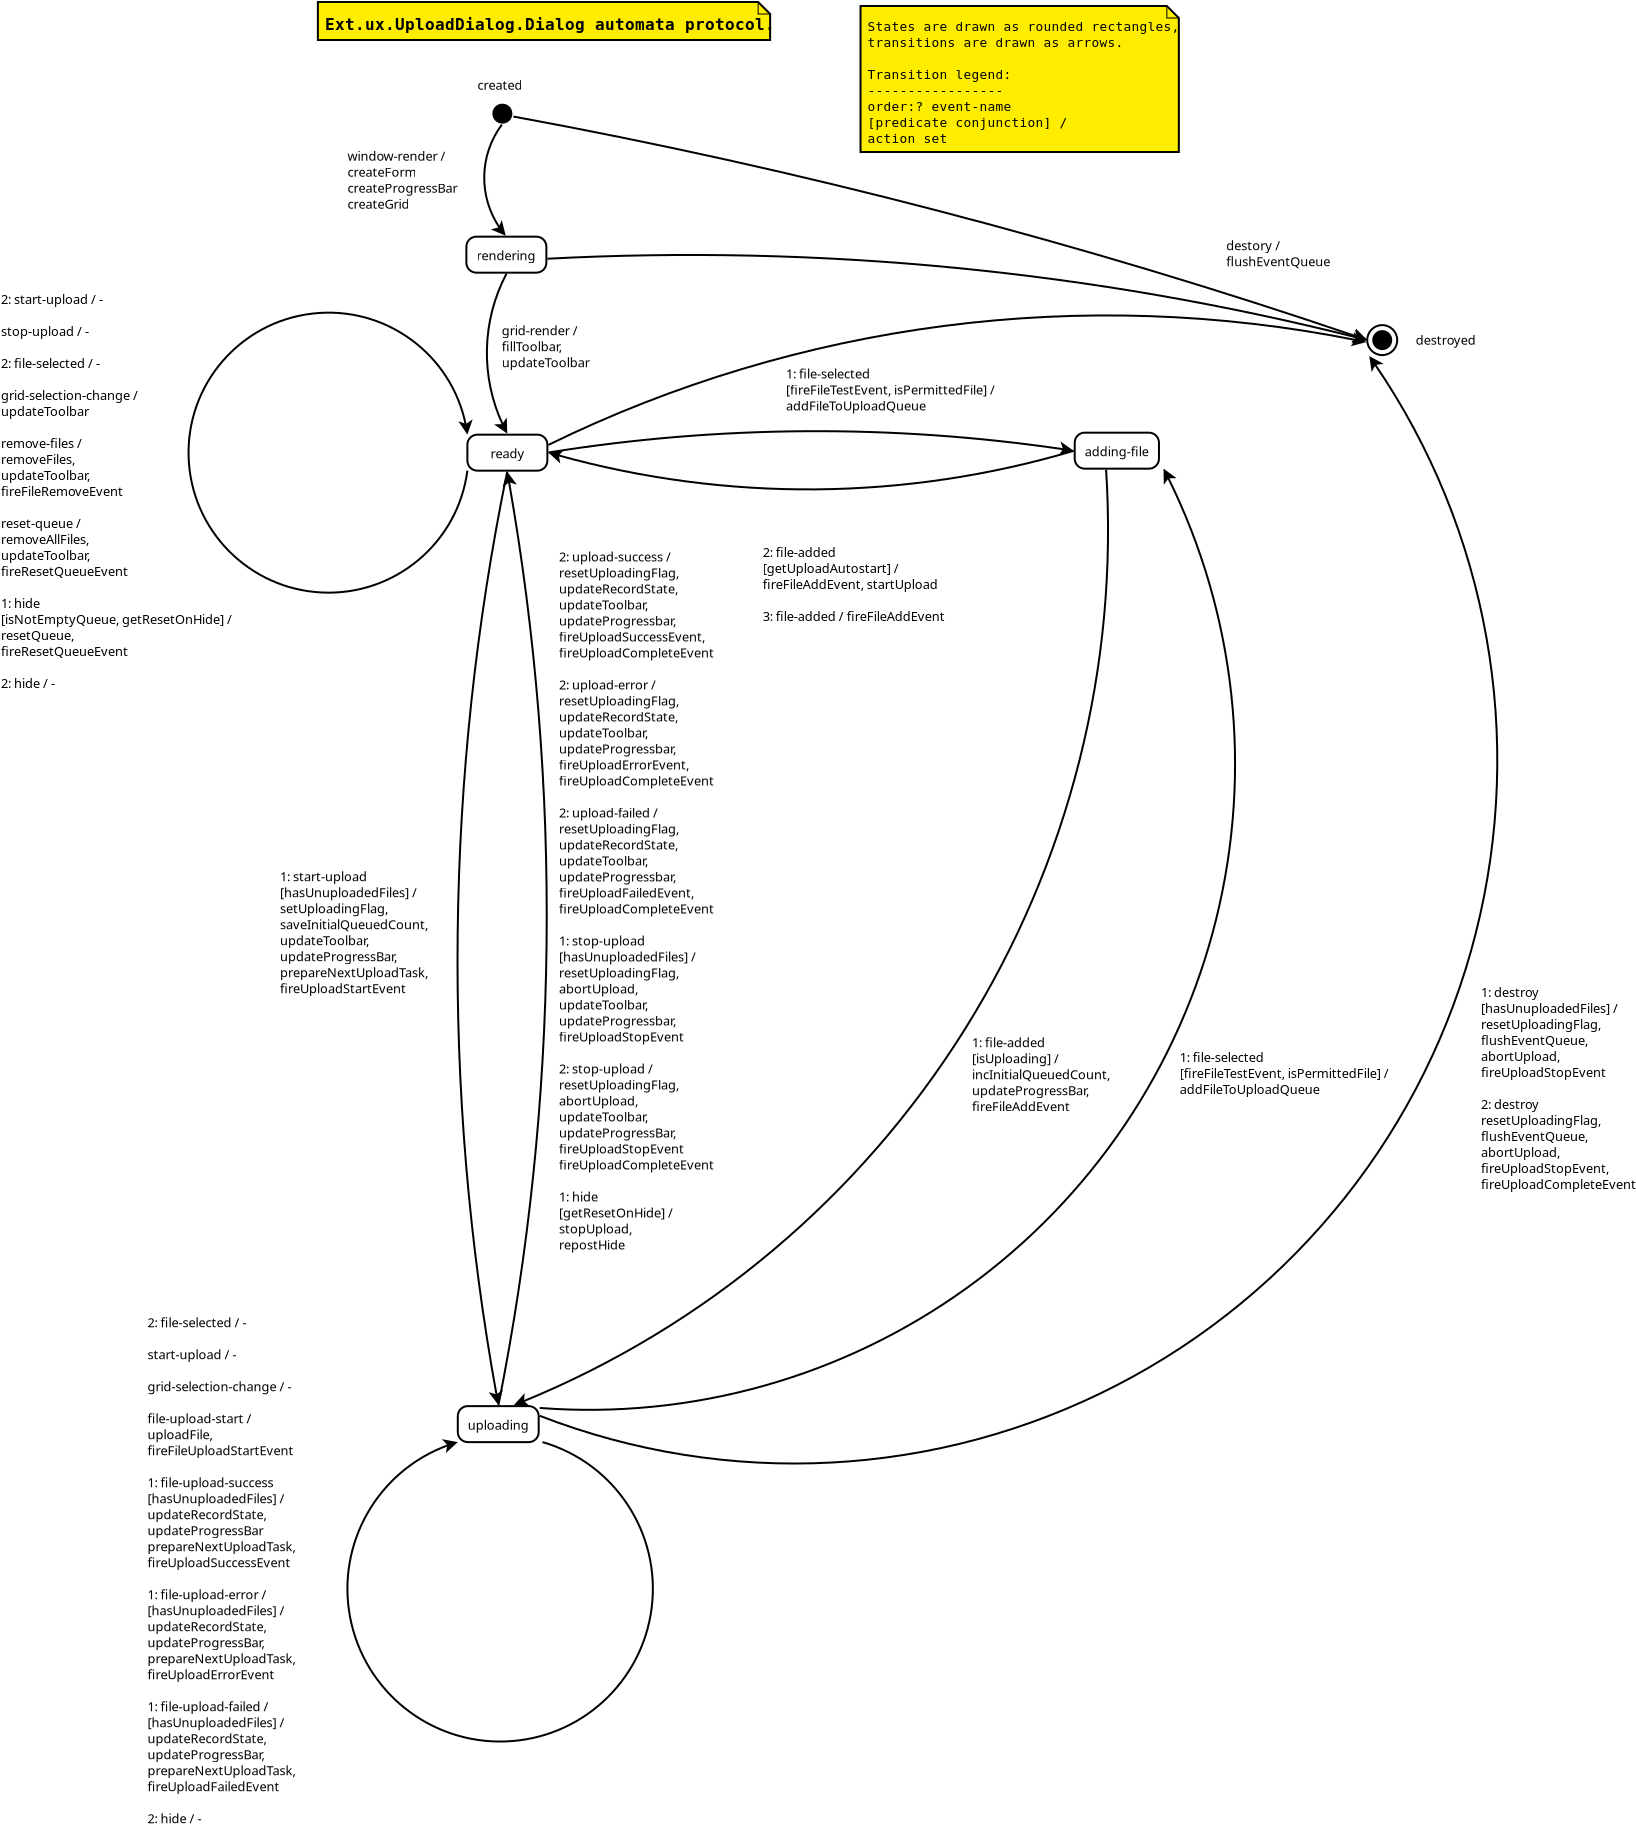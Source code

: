 <?xml version="1.0" encoding="UTF-8"?>
<dia:diagram xmlns:dia="http://www.lysator.liu.se/~alla/dia/">
  <dia:layer name="Фон" visible="true">
    <dia:object type="UML - State" version="0" id="O0">
      <dia:attribute name="obj_pos">
        <dia:point val="23.15,9.75"/>
      </dia:attribute>
      <dia:attribute name="obj_bb">
        <dia:rectangle val="23.15,9.75;27.305,11.55"/>
      </dia:attribute>
      <dia:attribute name="elem_corner">
        <dia:point val="23.15,9.75"/>
      </dia:attribute>
      <dia:attribute name="elem_width">
        <dia:real val="4.155"/>
      </dia:attribute>
      <dia:attribute name="elem_height">
        <dia:real val="1.8"/>
      </dia:attribute>
      <dia:attribute name="line_colour">
        <dia:color val="#000000"/>
      </dia:attribute>
      <dia:attribute name="fill_colour">
        <dia:color val="#ffffff"/>
      </dia:attribute>
      <dia:attribute name="text">
        <dia:composite type="text">
          <dia:attribute name="string">
            <dia:string>#rendering#</dia:string>
          </dia:attribute>
          <dia:attribute name="font">
            <dia:font family="sans" style="0" name="Helvetica"/>
          </dia:attribute>
          <dia:attribute name="height">
            <dia:real val="0.8"/>
          </dia:attribute>
          <dia:attribute name="pos">
            <dia:point val="25.227,10.928"/>
          </dia:attribute>
          <dia:attribute name="color">
            <dia:color val="#000000"/>
          </dia:attribute>
          <dia:attribute name="alignment">
            <dia:enum val="1"/>
          </dia:attribute>
        </dia:composite>
      </dia:attribute>
      <dia:attribute name="entry_action">
        <dia:string>##</dia:string>
      </dia:attribute>
      <dia:attribute name="do_action">
        <dia:string>##</dia:string>
      </dia:attribute>
      <dia:attribute name="exit_action">
        <dia:string>##</dia:string>
      </dia:attribute>
    </dia:object>
    <dia:object type="UML - State Term" version="0" id="O1">
      <dia:attribute name="obj_pos">
        <dia:point val="24.45,3.1"/>
      </dia:attribute>
      <dia:attribute name="obj_bb">
        <dia:rectangle val="24.45,3.1;25.45,4.1"/>
      </dia:attribute>
      <dia:attribute name="elem_corner">
        <dia:point val="24.45,3.1"/>
      </dia:attribute>
      <dia:attribute name="elem_width">
        <dia:real val="1"/>
      </dia:attribute>
      <dia:attribute name="elem_height">
        <dia:real val="1"/>
      </dia:attribute>
      <dia:attribute name="is_final">
        <dia:boolean val="false"/>
      </dia:attribute>
    </dia:object>
    <dia:object type="Standard - Text" version="1" id="O2">
      <dia:attribute name="obj_pos">
        <dia:point val="23.7,2.4"/>
      </dia:attribute>
      <dia:attribute name="obj_bb">
        <dia:rectangle val="23.7,1.722;26.192,2.68"/>
      </dia:attribute>
      <dia:attribute name="text">
        <dia:composite type="text">
          <dia:attribute name="string">
            <dia:string>#created#</dia:string>
          </dia:attribute>
          <dia:attribute name="font">
            <dia:font family="sans" style="0" name="Helvetica"/>
          </dia:attribute>
          <dia:attribute name="height">
            <dia:real val="0.8"/>
          </dia:attribute>
          <dia:attribute name="pos">
            <dia:point val="23.7,2.4"/>
          </dia:attribute>
          <dia:attribute name="color">
            <dia:color val="#000000"/>
          </dia:attribute>
          <dia:attribute name="alignment">
            <dia:enum val="0"/>
          </dia:attribute>
        </dia:composite>
      </dia:attribute>
      <dia:attribute name="valign">
        <dia:enum val="3"/>
      </dia:attribute>
    </dia:object>
    <dia:object type="Standard - Arc" version="0" id="O3">
      <dia:attribute name="obj_pos">
        <dia:point val="24.95,3.6"/>
      </dia:attribute>
      <dia:attribute name="obj_bb">
        <dia:rectangle val="24.034,3.548;25.729,10.72"/>
      </dia:attribute>
      <dia:attribute name="conn_endpoints">
        <dia:point val="24.95,3.6"/>
        <dia:point val="25.227,10.65"/>
      </dia:attribute>
      <dia:attribute name="curve_distance">
        <dia:real val="1"/>
      </dia:attribute>
      <dia:attribute name="end_arrow">
        <dia:enum val="22"/>
      </dia:attribute>
      <dia:attribute name="end_arrow_length">
        <dia:real val="0.5"/>
      </dia:attribute>
      <dia:attribute name="end_arrow_width">
        <dia:real val="0.5"/>
      </dia:attribute>
      <dia:connections>
        <dia:connection handle="0" to="O1" connection="8"/>
        <dia:connection handle="1" to="O0" connection="8"/>
      </dia:connections>
    </dia:object>
    <dia:object type="Standard - Text" version="1" id="O4">
      <dia:attribute name="obj_pos">
        <dia:point val="17.2,5.95"/>
      </dia:attribute>
      <dia:attribute name="obj_bb">
        <dia:rectangle val="17.2,5.252;23.453,8.672"/>
      </dia:attribute>
      <dia:attribute name="text">
        <dia:composite type="text">
          <dia:attribute name="string">
            <dia:string>#window-render /
createForm
createProgressBar
createGrid#</dia:string>
          </dia:attribute>
          <dia:attribute name="font">
            <dia:font family="sans" style="0" name="Helvetica"/>
          </dia:attribute>
          <dia:attribute name="height">
            <dia:real val="0.8"/>
          </dia:attribute>
          <dia:attribute name="pos">
            <dia:point val="17.2,5.95"/>
          </dia:attribute>
          <dia:attribute name="color">
            <dia:color val="#000000"/>
          </dia:attribute>
          <dia:attribute name="alignment">
            <dia:enum val="0"/>
          </dia:attribute>
        </dia:composite>
      </dia:attribute>
      <dia:attribute name="valign">
        <dia:enum val="3"/>
      </dia:attribute>
    </dia:object>
    <dia:object type="UML - State" version="0" id="O5">
      <dia:attribute name="obj_pos">
        <dia:point val="23.2,19.65"/>
      </dia:attribute>
      <dia:attribute name="obj_bb">
        <dia:rectangle val="23.2,19.65;27.2,21.45"/>
      </dia:attribute>
      <dia:attribute name="elem_corner">
        <dia:point val="23.2,19.65"/>
      </dia:attribute>
      <dia:attribute name="elem_width">
        <dia:real val="4"/>
      </dia:attribute>
      <dia:attribute name="elem_height">
        <dia:real val="1.8"/>
      </dia:attribute>
      <dia:attribute name="line_colour">
        <dia:color val="#000000"/>
      </dia:attribute>
      <dia:attribute name="fill_colour">
        <dia:color val="#ffffff"/>
      </dia:attribute>
      <dia:attribute name="text">
        <dia:composite type="text">
          <dia:attribute name="string">
            <dia:string>#ready#</dia:string>
          </dia:attribute>
          <dia:attribute name="font">
            <dia:font family="sans" style="0" name="Helvetica"/>
          </dia:attribute>
          <dia:attribute name="height">
            <dia:real val="0.8"/>
          </dia:attribute>
          <dia:attribute name="pos">
            <dia:point val="25.2,20.828"/>
          </dia:attribute>
          <dia:attribute name="color">
            <dia:color val="#000000"/>
          </dia:attribute>
          <dia:attribute name="alignment">
            <dia:enum val="1"/>
          </dia:attribute>
        </dia:composite>
      </dia:attribute>
      <dia:attribute name="entry_action">
        <dia:string>##</dia:string>
      </dia:attribute>
      <dia:attribute name="do_action">
        <dia:string>##</dia:string>
      </dia:attribute>
      <dia:attribute name="exit_action">
        <dia:string>##</dia:string>
      </dia:attribute>
    </dia:object>
    <dia:object type="Standard - Arc" version="0" id="O6">
      <dia:attribute name="obj_pos">
        <dia:point val="25.227,10.65"/>
      </dia:attribute>
      <dia:attribute name="obj_bb">
        <dia:rectangle val="24.164,10.6;25.7,20.601"/>
      </dia:attribute>
      <dia:attribute name="conn_endpoints">
        <dia:point val="25.227,10.65"/>
        <dia:point val="25.2,20.55"/>
      </dia:attribute>
      <dia:attribute name="curve_distance">
        <dia:real val="1"/>
      </dia:attribute>
      <dia:attribute name="end_arrow">
        <dia:enum val="22"/>
      </dia:attribute>
      <dia:attribute name="end_arrow_length">
        <dia:real val="0.5"/>
      </dia:attribute>
      <dia:attribute name="end_arrow_width">
        <dia:real val="0.5"/>
      </dia:attribute>
      <dia:connections>
        <dia:connection handle="0" to="O0" connection="8"/>
        <dia:connection handle="1" to="O5" connection="8"/>
      </dia:connections>
    </dia:object>
    <dia:object type="Standard - Text" version="1" id="O7">
      <dia:attribute name="obj_pos">
        <dia:point val="24.917,14.683"/>
      </dia:attribute>
      <dia:attribute name="obj_bb">
        <dia:rectangle val="24.917,13.985;29.753,16.605"/>
      </dia:attribute>
      <dia:attribute name="text">
        <dia:composite type="text">
          <dia:attribute name="string">
            <dia:string>#grid-render /
fillToolbar,
updateToolbar#</dia:string>
          </dia:attribute>
          <dia:attribute name="font">
            <dia:font family="sans" style="0" name="Helvetica"/>
          </dia:attribute>
          <dia:attribute name="height">
            <dia:real val="0.8"/>
          </dia:attribute>
          <dia:attribute name="pos">
            <dia:point val="24.917,14.683"/>
          </dia:attribute>
          <dia:attribute name="color">
            <dia:color val="#000000"/>
          </dia:attribute>
          <dia:attribute name="alignment">
            <dia:enum val="0"/>
          </dia:attribute>
        </dia:composite>
      </dia:attribute>
      <dia:attribute name="valign">
        <dia:enum val="3"/>
      </dia:attribute>
    </dia:object>
    <dia:object type="Standard - Text" version="1" id="O8">
      <dia:attribute name="obj_pos">
        <dia:point val="39.137,16.843"/>
      </dia:attribute>
      <dia:attribute name="obj_bb">
        <dia:rectangle val="39.137,16.145;50.945,18.765"/>
      </dia:attribute>
      <dia:attribute name="text">
        <dia:composite type="text">
          <dia:attribute name="string">
            <dia:string>#1: file-selected
[fireFileTestEvent, isPermittedFile] /
addFileToUploadQueue#</dia:string>
          </dia:attribute>
          <dia:attribute name="font">
            <dia:font family="sans" style="0" name="Helvetica"/>
          </dia:attribute>
          <dia:attribute name="height">
            <dia:real val="0.8"/>
          </dia:attribute>
          <dia:attribute name="pos">
            <dia:point val="39.137,16.843"/>
          </dia:attribute>
          <dia:attribute name="color">
            <dia:color val="#000000"/>
          </dia:attribute>
          <dia:attribute name="alignment">
            <dia:enum val="0"/>
          </dia:attribute>
        </dia:composite>
      </dia:attribute>
      <dia:attribute name="valign">
        <dia:enum val="3"/>
      </dia:attribute>
    </dia:object>
    <dia:object type="UML - State" version="0" id="O9">
      <dia:attribute name="obj_pos">
        <dia:point val="53.567,19.55"/>
      </dia:attribute>
      <dia:attribute name="obj_bb">
        <dia:rectangle val="53.567,19.55;58.009,21.35"/>
      </dia:attribute>
      <dia:attribute name="elem_corner">
        <dia:point val="53.567,19.55"/>
      </dia:attribute>
      <dia:attribute name="elem_width">
        <dia:real val="4.442"/>
      </dia:attribute>
      <dia:attribute name="elem_height">
        <dia:real val="1.8"/>
      </dia:attribute>
      <dia:attribute name="line_colour">
        <dia:color val="#000000"/>
      </dia:attribute>
      <dia:attribute name="fill_colour">
        <dia:color val="#ffffff"/>
      </dia:attribute>
      <dia:attribute name="text">
        <dia:composite type="text">
          <dia:attribute name="string">
            <dia:string>#adding-file#</dia:string>
          </dia:attribute>
          <dia:attribute name="font">
            <dia:font family="sans" style="0" name="Helvetica"/>
          </dia:attribute>
          <dia:attribute name="height">
            <dia:real val="0.8"/>
          </dia:attribute>
          <dia:attribute name="pos">
            <dia:point val="55.788,20.727"/>
          </dia:attribute>
          <dia:attribute name="color">
            <dia:color val="#000000"/>
          </dia:attribute>
          <dia:attribute name="alignment">
            <dia:enum val="1"/>
          </dia:attribute>
        </dia:composite>
      </dia:attribute>
      <dia:attribute name="entry_action">
        <dia:string>##</dia:string>
      </dia:attribute>
      <dia:attribute name="do_action">
        <dia:string>##</dia:string>
      </dia:attribute>
      <dia:attribute name="exit_action">
        <dia:string>##</dia:string>
      </dia:attribute>
    </dia:object>
    <dia:object type="Standard - Arc" version="0" id="O10">
      <dia:attribute name="obj_pos">
        <dia:point val="25.2,20.55"/>
      </dia:attribute>
      <dia:attribute name="obj_bb">
        <dia:rectangle val="25.15,19.425;55.84,20.95"/>
      </dia:attribute>
      <dia:attribute name="conn_endpoints">
        <dia:point val="25.2,20.55"/>
        <dia:point val="55.788,20.45"/>
      </dia:attribute>
      <dia:attribute name="curve_distance">
        <dia:real val="-1.024"/>
      </dia:attribute>
      <dia:attribute name="end_arrow">
        <dia:enum val="22"/>
      </dia:attribute>
      <dia:attribute name="end_arrow_length">
        <dia:real val="0.5"/>
      </dia:attribute>
      <dia:attribute name="end_arrow_width">
        <dia:real val="0.5"/>
      </dia:attribute>
      <dia:connections>
        <dia:connection handle="0" to="O5" connection="8"/>
        <dia:connection handle="1" to="O9" connection="8"/>
      </dia:connections>
    </dia:object>
    <dia:object type="Standard - Arc" version="0" id="O11">
      <dia:attribute name="obj_pos">
        <dia:point val="55.788,20.45"/>
      </dia:attribute>
      <dia:attribute name="obj_bb">
        <dia:rectangle val="25.148,20.05;55.838,22.437"/>
      </dia:attribute>
      <dia:attribute name="conn_endpoints">
        <dia:point val="55.788,20.45"/>
        <dia:point val="25.2,20.55"/>
      </dia:attribute>
      <dia:attribute name="curve_distance">
        <dia:real val="-1.887"/>
      </dia:attribute>
      <dia:attribute name="end_arrow">
        <dia:enum val="22"/>
      </dia:attribute>
      <dia:attribute name="end_arrow_length">
        <dia:real val="0.5"/>
      </dia:attribute>
      <dia:attribute name="end_arrow_width">
        <dia:real val="0.5"/>
      </dia:attribute>
      <dia:connections>
        <dia:connection handle="0" to="O9" connection="8"/>
        <dia:connection handle="1" to="O5" connection="8"/>
      </dia:connections>
    </dia:object>
    <dia:object type="Standard - Text" version="1" id="O12">
      <dia:attribute name="obj_pos">
        <dia:point val="37.968,25.764"/>
      </dia:attribute>
      <dia:attribute name="obj_bb">
        <dia:rectangle val="37.968,25.122;48.196,29.39"/>
      </dia:attribute>
      <dia:attribute name="text">
        <dia:composite type="text">
          <dia:attribute name="string">
            <dia:string>#2: file-added
[getUploadAutostart] / 
fireFileAddEvent, startUpload

3: file-added / fireFileAddEvent#</dia:string>
          </dia:attribute>
          <dia:attribute name="font">
            <dia:font family="sans" style="0" name="Helvetica"/>
          </dia:attribute>
          <dia:attribute name="height">
            <dia:real val="0.8"/>
          </dia:attribute>
          <dia:attribute name="pos">
            <dia:point val="37.968,25.764"/>
          </dia:attribute>
          <dia:attribute name="color">
            <dia:color val="#000000"/>
          </dia:attribute>
          <dia:attribute name="alignment">
            <dia:enum val="0"/>
          </dia:attribute>
        </dia:composite>
      </dia:attribute>
      <dia:attribute name="valign">
        <dia:enum val="3"/>
      </dia:attribute>
    </dia:object>
    <dia:object type="UML - State" version="0" id="O13">
      <dia:attribute name="obj_pos">
        <dia:point val="22.721,68.222"/>
      </dia:attribute>
      <dia:attribute name="obj_bb">
        <dia:rectangle val="22.721,68.222;26.956,70.022"/>
      </dia:attribute>
      <dia:attribute name="elem_corner">
        <dia:point val="22.721,68.222"/>
      </dia:attribute>
      <dia:attribute name="elem_width">
        <dia:real val="4.235"/>
      </dia:attribute>
      <dia:attribute name="elem_height">
        <dia:real val="1.8"/>
      </dia:attribute>
      <dia:attribute name="line_colour">
        <dia:color val="#000000"/>
      </dia:attribute>
      <dia:attribute name="fill_colour">
        <dia:color val="#ffffff"/>
      </dia:attribute>
      <dia:attribute name="text">
        <dia:composite type="text">
          <dia:attribute name="string">
            <dia:string>#uploading#</dia:string>
          </dia:attribute>
          <dia:attribute name="font">
            <dia:font family="sans" style="0" name="Helvetica"/>
          </dia:attribute>
          <dia:attribute name="height">
            <dia:real val="0.8"/>
          </dia:attribute>
          <dia:attribute name="pos">
            <dia:point val="24.839,69.399"/>
          </dia:attribute>
          <dia:attribute name="color">
            <dia:color val="#000000"/>
          </dia:attribute>
          <dia:attribute name="alignment">
            <dia:enum val="1"/>
          </dia:attribute>
        </dia:composite>
      </dia:attribute>
      <dia:attribute name="entry_action">
        <dia:string>##</dia:string>
      </dia:attribute>
      <dia:attribute name="do_action">
        <dia:string>##</dia:string>
      </dia:attribute>
      <dia:attribute name="exit_action">
        <dia:string>##</dia:string>
      </dia:attribute>
    </dia:object>
    <dia:object type="Standard - Arc" version="0" id="O14">
      <dia:attribute name="obj_pos">
        <dia:point val="55.788,20.45"/>
      </dia:attribute>
      <dia:attribute name="obj_bb">
        <dia:rectangle val="24.39,20.381;55.889,69.432"/>
      </dia:attribute>
      <dia:attribute name="conn_endpoints">
        <dia:point val="55.788,20.45"/>
        <dia:point val="24.839,69.121"/>
      </dia:attribute>
      <dia:attribute name="curve_distance">
        <dia:real val="-9.104"/>
      </dia:attribute>
      <dia:attribute name="end_arrow">
        <dia:enum val="22"/>
      </dia:attribute>
      <dia:attribute name="end_arrow_length">
        <dia:real val="0.5"/>
      </dia:attribute>
      <dia:attribute name="end_arrow_width">
        <dia:real val="0.5"/>
      </dia:attribute>
      <dia:connections>
        <dia:connection handle="0" to="O9" connection="8"/>
        <dia:connection handle="1" to="O13" connection="8"/>
      </dia:connections>
    </dia:object>
    <dia:object type="Standard - Text" version="1" id="O15">
      <dia:attribute name="obj_pos">
        <dia:point val="48.432,50.285"/>
      </dia:attribute>
      <dia:attribute name="obj_bb">
        <dia:rectangle val="48.432,49.586;56.005,53.806"/>
      </dia:attribute>
      <dia:attribute name="text">
        <dia:composite type="text">
          <dia:attribute name="string">
            <dia:string>#1: file-added
[isUploading] / 
incInitialQueuedCount,
updateProgressBar,
fireFileAddEvent#</dia:string>
          </dia:attribute>
          <dia:attribute name="font">
            <dia:font family="sans" style="0" name="Helvetica"/>
          </dia:attribute>
          <dia:attribute name="height">
            <dia:real val="0.8"/>
          </dia:attribute>
          <dia:attribute name="pos">
            <dia:point val="48.432,50.285"/>
          </dia:attribute>
          <dia:attribute name="color">
            <dia:color val="#000000"/>
          </dia:attribute>
          <dia:attribute name="alignment">
            <dia:enum val="0"/>
          </dia:attribute>
        </dia:composite>
      </dia:attribute>
      <dia:attribute name="valign">
        <dia:enum val="3"/>
      </dia:attribute>
    </dia:object>
    <dia:object type="Standard - Arc" version="0" id="O16">
      <dia:attribute name="obj_pos">
        <dia:point val="25.2,20.55"/>
      </dia:attribute>
      <dia:attribute name="obj_bb">
        <dia:rectangle val="22.707,20.5;25.339,69.175"/>
      </dia:attribute>
      <dia:attribute name="conn_endpoints">
        <dia:point val="25.2,20.55"/>
        <dia:point val="24.839,69.121"/>
      </dia:attribute>
      <dia:attribute name="curve_distance">
        <dia:real val="2.259"/>
      </dia:attribute>
      <dia:attribute name="end_arrow">
        <dia:enum val="22"/>
      </dia:attribute>
      <dia:attribute name="end_arrow_length">
        <dia:real val="0.5"/>
      </dia:attribute>
      <dia:attribute name="end_arrow_width">
        <dia:real val="0.5"/>
      </dia:attribute>
      <dia:connections>
        <dia:connection handle="0" to="O5" connection="8"/>
        <dia:connection handle="1" to="O13" connection="8"/>
      </dia:connections>
    </dia:object>
    <dia:object type="Standard - Text" version="1" id="O17">
      <dia:attribute name="obj_pos">
        <dia:point val="13.833,41.974"/>
      </dia:attribute>
      <dia:attribute name="obj_bb">
        <dia:rectangle val="13.833,41.276;22.162,47.896"/>
      </dia:attribute>
      <dia:attribute name="text">
        <dia:composite type="text">
          <dia:attribute name="string">
            <dia:string>#1: start-upload 
[hasUnuploadedFiles] /
setUploadingFlag,
saveInitialQueuedCount,
updateToolbar,
updateProgressBar,
prepareNextUploadTask,
fireUploadStartEvent#</dia:string>
          </dia:attribute>
          <dia:attribute name="font">
            <dia:font family="sans" style="0" name="Helvetica"/>
          </dia:attribute>
          <dia:attribute name="height">
            <dia:real val="0.8"/>
          </dia:attribute>
          <dia:attribute name="pos">
            <dia:point val="13.833,41.974"/>
          </dia:attribute>
          <dia:attribute name="color">
            <dia:color val="#000000"/>
          </dia:attribute>
          <dia:attribute name="alignment">
            <dia:enum val="0"/>
          </dia:attribute>
        </dia:composite>
      </dia:attribute>
      <dia:attribute name="valign">
        <dia:enum val="3"/>
      </dia:attribute>
    </dia:object>
    <dia:object type="UML - Note" version="0" id="O18">
      <dia:attribute name="obj_pos">
        <dia:point val="42.858,-1.783"/>
      </dia:attribute>
      <dia:attribute name="obj_bb">
        <dia:rectangle val="42.808,-1.833;61.261,5.567"/>
      </dia:attribute>
      <dia:attribute name="elem_corner">
        <dia:point val="42.858,-1.783"/>
      </dia:attribute>
      <dia:attribute name="elem_width">
        <dia:real val="18.353"/>
      </dia:attribute>
      <dia:attribute name="elem_height">
        <dia:real val="7.3"/>
      </dia:attribute>
      <dia:attribute name="line_colour">
        <dia:color val="#000000"/>
      </dia:attribute>
      <dia:attribute name="fill_colour">
        <dia:color val="#ffed00"/>
      </dia:attribute>
      <dia:attribute name="text">
        <dia:composite type="text">
          <dia:attribute name="string">
            <dia:string>#States are drawn as rounded rectangles,
transitions are drawn as arrows.

Transition legend:
-----------------
order:? event-name
[predicate conjunction] /
action set#</dia:string>
          </dia:attribute>
          <dia:attribute name="font">
            <dia:font family="monospace" style="0" name="Courier"/>
          </dia:attribute>
          <dia:attribute name="height">
            <dia:real val="0.8"/>
          </dia:attribute>
          <dia:attribute name="pos">
            <dia:point val="43.208,-0.539"/>
          </dia:attribute>
          <dia:attribute name="color">
            <dia:color val="#000000"/>
          </dia:attribute>
          <dia:attribute name="alignment">
            <dia:enum val="0"/>
          </dia:attribute>
        </dia:composite>
      </dia:attribute>
    </dia:object>
    <dia:object type="UML - Note" version="0" id="O19">
      <dia:attribute name="obj_pos">
        <dia:point val="15.725,-1.983"/>
      </dia:attribute>
      <dia:attribute name="obj_bb">
        <dia:rectangle val="15.675,-2.033;41.875,-0.033"/>
      </dia:attribute>
      <dia:attribute name="elem_corner">
        <dia:point val="15.725,-1.983"/>
      </dia:attribute>
      <dia:attribute name="elem_width">
        <dia:real val="26.1"/>
      </dia:attribute>
      <dia:attribute name="elem_height">
        <dia:real val="1.9"/>
      </dia:attribute>
      <dia:attribute name="line_colour">
        <dia:color val="#000000"/>
      </dia:attribute>
      <dia:attribute name="fill_colour">
        <dia:color val="#ffed00"/>
      </dia:attribute>
      <dia:attribute name="text">
        <dia:composite type="text">
          <dia:attribute name="string">
            <dia:string>#Ext.ux.UploadDialog.Dialog automata protocol.#</dia:string>
          </dia:attribute>
          <dia:attribute name="font">
            <dia:font family="monospace" style="80" name="Courier-Bold"/>
          </dia:attribute>
          <dia:attribute name="height">
            <dia:real val="1"/>
          </dia:attribute>
          <dia:attribute name="pos">
            <dia:point val="16.075,-0.556"/>
          </dia:attribute>
          <dia:attribute name="color">
            <dia:color val="#000000"/>
          </dia:attribute>
          <dia:attribute name="alignment">
            <dia:enum val="0"/>
          </dia:attribute>
        </dia:composite>
      </dia:attribute>
    </dia:object>
    <dia:object type="Standard - Text" version="1" id="O20">
      <dia:attribute name="obj_pos">
        <dia:point val="32.661,35.367"/>
      </dia:attribute>
      <dia:attribute name="obj_bb">
        <dia:rectangle val="32.661,34.967;32.661,36.167"/>
      </dia:attribute>
      <dia:attribute name="text">
        <dia:composite type="text">
          <dia:attribute name="string">
            <dia:string>##</dia:string>
          </dia:attribute>
          <dia:attribute name="font">
            <dia:font family="sans" style="0" name="Helvetica"/>
          </dia:attribute>
          <dia:attribute name="height">
            <dia:real val="0.8"/>
          </dia:attribute>
          <dia:attribute name="pos">
            <dia:point val="32.661,35.367"/>
          </dia:attribute>
          <dia:attribute name="color">
            <dia:color val="#000000"/>
          </dia:attribute>
          <dia:attribute name="alignment">
            <dia:enum val="0"/>
          </dia:attribute>
        </dia:composite>
      </dia:attribute>
      <dia:attribute name="valign">
        <dia:enum val="3"/>
      </dia:attribute>
    </dia:object>
    <dia:object type="Standard - Arc" version="0" id="O21">
      <dia:attribute name="obj_pos">
        <dia:point val="23.2,21.45"/>
      </dia:attribute>
      <dia:attribute name="obj_bb">
        <dia:rectangle val="9.208,13.5;23.7,27.6"/>
      </dia:attribute>
      <dia:attribute name="conn_endpoints">
        <dia:point val="23.2,21.45"/>
        <dia:point val="23.2,19.65"/>
      </dia:attribute>
      <dia:attribute name="curve_distance">
        <dia:real val="-13.942"/>
      </dia:attribute>
      <dia:attribute name="end_arrow">
        <dia:enum val="22"/>
      </dia:attribute>
      <dia:attribute name="end_arrow_length">
        <dia:real val="0.5"/>
      </dia:attribute>
      <dia:attribute name="end_arrow_width">
        <dia:real val="0.5"/>
      </dia:attribute>
      <dia:connections>
        <dia:connection handle="0" to="O5" connection="5"/>
        <dia:connection handle="1" to="O5" connection="0"/>
      </dia:connections>
    </dia:object>
    <dia:object type="Standard - Text" version="1" id="O22">
      <dia:attribute name="obj_pos">
        <dia:point val="-0.119,13.115"/>
      </dia:attribute>
      <dia:attribute name="obj_bb">
        <dia:rectangle val="-0.119,12.495;12.732,32.782"/>
      </dia:attribute>
      <dia:attribute name="text">
        <dia:composite type="text">
          <dia:attribute name="string">
            <dia:string>#2: start-upload / -

stop-upload / -

2: file-selected / -

grid-selection-change /
updateToolbar

remove-files /
removeFiles,
updateToolbar,
fireFileRemoveEvent

reset-queue /
removeAllFiles,
updateToolbar,
fireResetQueueEvent

1: hide
[isNotEmptyQueue, getResetOnHide] /
resetQueue,
fireResetQueueEvent

2: hide / -#</dia:string>
          </dia:attribute>
          <dia:attribute name="font">
            <dia:font family="sans" style="0" name="Helvetica"/>
          </dia:attribute>
          <dia:attribute name="height">
            <dia:real val="0.8"/>
          </dia:attribute>
          <dia:attribute name="pos">
            <dia:point val="-0.119,13.115"/>
          </dia:attribute>
          <dia:attribute name="color">
            <dia:color val="#000000"/>
          </dia:attribute>
          <dia:attribute name="alignment">
            <dia:enum val="0"/>
          </dia:attribute>
        </dia:composite>
      </dia:attribute>
      <dia:attribute name="valign">
        <dia:enum val="3"/>
      </dia:attribute>
    </dia:object>
    <dia:object type="Standard - Arc" version="0" id="O23">
      <dia:attribute name="obj_pos">
        <dia:point val="24.839,69.121"/>
      </dia:attribute>
      <dia:attribute name="obj_bb">
        <dia:rectangle val="24.7,20.496;27.264,69.172"/>
      </dia:attribute>
      <dia:attribute name="conn_endpoints">
        <dia:point val="24.839,69.121"/>
        <dia:point val="25.2,20.55"/>
      </dia:attribute>
      <dia:attribute name="curve_distance">
        <dia:real val="2.191"/>
      </dia:attribute>
      <dia:attribute name="end_arrow">
        <dia:enum val="22"/>
      </dia:attribute>
      <dia:attribute name="end_arrow_length">
        <dia:real val="0.5"/>
      </dia:attribute>
      <dia:attribute name="end_arrow_width">
        <dia:real val="0.5"/>
      </dia:attribute>
      <dia:connections>
        <dia:connection handle="0" to="O13" connection="8"/>
        <dia:connection handle="1" to="O5" connection="8"/>
      </dia:connections>
    </dia:object>
    <dia:object type="Standard - Text" version="1" id="O24">
      <dia:attribute name="obj_pos">
        <dia:point val="27.776,25.998"/>
      </dia:attribute>
      <dia:attribute name="obj_bb">
        <dia:rectangle val="27.776,25.331;36.304,60.778"/>
      </dia:attribute>
      <dia:attribute name="text">
        <dia:composite type="text">
          <dia:attribute name="string">
            <dia:string>#2: upload-success /
resetUploadingFlag,
updateRecordState,
updateToolbar,
updateProgressbar,
fireUploadSuccessEvent,
fireUploadCompleteEvent

2: upload-error /
resetUploadingFlag,
updateRecordState,
updateToolbar,
updateProgressbar,
fireUploadErrorEvent,
fireUploadCompleteEvent

2: upload-failed /
resetUploadingFlag,
updateRecordState,
updateToolbar,
updateProgressbar,
fireUploadFailedEvent,
fireUploadCompleteEvent

1: stop-upload  
[hasUnuploadedFiles] /
resetUploadingFlag,
abortUpload,
updateToolbar,
updateProgressbar,
fireUploadStopEvent

2: stop-upload /
resetUploadingFlag,
abortUpload,
updateToolbar,
updateProgressBar,
fireUploadStopEvent
fireUploadCompleteEvent

1: hide
[getResetOnHide] /
stopUpload,
repostHide#</dia:string>
          </dia:attribute>
          <dia:attribute name="font">
            <dia:font family="sans" style="0" name="Helvetica"/>
          </dia:attribute>
          <dia:attribute name="height">
            <dia:real val="0.8"/>
          </dia:attribute>
          <dia:attribute name="pos">
            <dia:point val="27.776,25.998"/>
          </dia:attribute>
          <dia:attribute name="color">
            <dia:color val="#000000"/>
          </dia:attribute>
          <dia:attribute name="alignment">
            <dia:enum val="0"/>
          </dia:attribute>
        </dia:composite>
      </dia:attribute>
      <dia:attribute name="valign">
        <dia:enum val="3"/>
      </dia:attribute>
    </dia:object>
    <dia:object type="Standard - Arc" version="0" id="O25">
      <dia:attribute name="obj_pos">
        <dia:point val="24.839,69.121"/>
      </dia:attribute>
      <dia:attribute name="obj_bb">
        <dia:rectangle val="24.769,21.024;61.506,69.346"/>
      </dia:attribute>
      <dia:attribute name="conn_endpoints">
        <dia:point val="24.839,69.121"/>
        <dia:point val="58.009,21.35"/>
      </dia:attribute>
      <dia:attribute name="curve_distance">
        <dia:real val="17.165"/>
      </dia:attribute>
      <dia:attribute name="end_arrow">
        <dia:enum val="22"/>
      </dia:attribute>
      <dia:attribute name="end_arrow_length">
        <dia:real val="0.5"/>
      </dia:attribute>
      <dia:attribute name="end_arrow_width">
        <dia:real val="0.5"/>
      </dia:attribute>
      <dia:connections>
        <dia:connection handle="0" to="O13" connection="8"/>
        <dia:connection handle="1" to="O9" connection="7"/>
      </dia:connections>
    </dia:object>
    <dia:object type="Standard - Text" version="1" id="O26">
      <dia:attribute name="obj_pos">
        <dia:point val="58.823,51.018"/>
      </dia:attribute>
      <dia:attribute name="obj_bb">
        <dia:rectangle val="58.823,50.32;70.632,52.94"/>
      </dia:attribute>
      <dia:attribute name="text">
        <dia:composite type="text">
          <dia:attribute name="string">
            <dia:string>#1: file-selected
[fireFileTestEvent, isPermittedFile] /
addFileToUploadQueue#</dia:string>
          </dia:attribute>
          <dia:attribute name="font">
            <dia:font family="sans" style="0" name="Helvetica"/>
          </dia:attribute>
          <dia:attribute name="height">
            <dia:real val="0.8"/>
          </dia:attribute>
          <dia:attribute name="pos">
            <dia:point val="58.823,51.018"/>
          </dia:attribute>
          <dia:attribute name="color">
            <dia:color val="#000000"/>
          </dia:attribute>
          <dia:attribute name="alignment">
            <dia:enum val="0"/>
          </dia:attribute>
        </dia:composite>
      </dia:attribute>
      <dia:attribute name="valign">
        <dia:enum val="3"/>
      </dia:attribute>
    </dia:object>
    <dia:object type="Standard - Arc" version="0" id="O27">
      <dia:attribute name="obj_pos">
        <dia:point val="26.956,70.022"/>
      </dia:attribute>
      <dia:attribute name="obj_bb">
        <dia:rectangle val="17.153,69.522;32.525,85.044"/>
      </dia:attribute>
      <dia:attribute name="conn_endpoints">
        <dia:point val="26.956,70.022"/>
        <dia:point val="22.721,70.022"/>
      </dia:attribute>
      <dia:attribute name="curve_distance">
        <dia:real val="-14.972"/>
      </dia:attribute>
      <dia:attribute name="end_arrow">
        <dia:enum val="22"/>
      </dia:attribute>
      <dia:attribute name="end_arrow_length">
        <dia:real val="0.5"/>
      </dia:attribute>
      <dia:attribute name="end_arrow_width">
        <dia:real val="0.5"/>
      </dia:attribute>
      <dia:connections>
        <dia:connection handle="0" to="O13" connection="7"/>
        <dia:connection handle="1" to="O13" connection="5"/>
      </dia:connections>
    </dia:object>
    <dia:object type="Standard - Text" version="1" id="O28">
      <dia:attribute name="obj_pos">
        <dia:point val="7.205,64.28"/>
      </dia:attribute>
      <dia:attribute name="obj_bb">
        <dia:rectangle val="7.205,63.649;15.533,90.327"/>
      </dia:attribute>
      <dia:attribute name="text">
        <dia:composite type="text">
          <dia:attribute name="string">
            <dia:string>#2: file-selected / -

start-upload / -

grid-selection-change / -

file-upload-start /
uploadFile,
fireFileUploadStartEvent

1: file-upload-success
[hasUnuploadedFiles] /
updateRecordState,
updateProgressBar
prepareNextUploadTask,
fireUploadSuccessEvent

1: file-upload-error /
[hasUnuploadedFiles] /
updateRecordState,
updateProgressBar,
prepareNextUploadTask,
fireUploadErrorEvent

1: file-upload-failed /
[hasUnuploadedFiles] /
updateRecordState,
updateProgressBar,
prepareNextUploadTask,
fireUploadFailedEvent

2: hide / -
#</dia:string>
          </dia:attribute>
          <dia:attribute name="font">
            <dia:font family="sans" style="0" name="Helvetica"/>
          </dia:attribute>
          <dia:attribute name="height">
            <dia:real val="0.8"/>
          </dia:attribute>
          <dia:attribute name="pos">
            <dia:point val="7.205,64.28"/>
          </dia:attribute>
          <dia:attribute name="color">
            <dia:color val="#000000"/>
          </dia:attribute>
          <dia:attribute name="alignment">
            <dia:enum val="0"/>
          </dia:attribute>
        </dia:composite>
      </dia:attribute>
      <dia:attribute name="valign">
        <dia:enum val="3"/>
      </dia:attribute>
    </dia:object>
    <dia:object type="UML - State Term" version="0" id="O29">
      <dia:attribute name="obj_pos">
        <dia:point val="68.192,14.172"/>
      </dia:attribute>
      <dia:attribute name="obj_bb">
        <dia:rectangle val="68.192,14.172;69.692,15.672"/>
      </dia:attribute>
      <dia:attribute name="elem_corner">
        <dia:point val="68.192,14.172"/>
      </dia:attribute>
      <dia:attribute name="elem_width">
        <dia:real val="1.5"/>
      </dia:attribute>
      <dia:attribute name="elem_height">
        <dia:real val="1.5"/>
      </dia:attribute>
      <dia:attribute name="is_final">
        <dia:boolean val="true"/>
      </dia:attribute>
    </dia:object>
    <dia:object type="Standard - Arc" version="0" id="O30">
      <dia:attribute name="obj_pos">
        <dia:point val="25.2,20.55"/>
      </dia:attribute>
      <dia:attribute name="obj_bb">
        <dia:rectangle val="25.144,13.635;69.055,20.606"/>
      </dia:attribute>
      <dia:attribute name="conn_endpoints">
        <dia:point val="25.2,20.55"/>
        <dia:point val="68.942,14.922"/>
      </dia:attribute>
      <dia:attribute name="curve_distance">
        <dia:real val="-3.498"/>
      </dia:attribute>
      <dia:attribute name="end_arrow">
        <dia:enum val="22"/>
      </dia:attribute>
      <dia:attribute name="end_arrow_length">
        <dia:real val="0.5"/>
      </dia:attribute>
      <dia:attribute name="end_arrow_width">
        <dia:real val="0.5"/>
      </dia:attribute>
      <dia:connections>
        <dia:connection handle="0" to="O5" connection="8"/>
        <dia:connection handle="1" to="O29" connection="8"/>
      </dia:connections>
    </dia:object>
    <dia:object type="Standard - Text" version="1" id="O31">
      <dia:attribute name="obj_pos">
        <dia:point val="61.148,10.433"/>
      </dia:attribute>
      <dia:attribute name="obj_bb">
        <dia:rectangle val="61.148,9.735;66.898,11.555"/>
      </dia:attribute>
      <dia:attribute name="text">
        <dia:composite type="text">
          <dia:attribute name="string">
            <dia:string>#destory / 
flushEventQueue#</dia:string>
          </dia:attribute>
          <dia:attribute name="font">
            <dia:font family="sans" style="0" name="Helvetica"/>
          </dia:attribute>
          <dia:attribute name="height">
            <dia:real val="0.8"/>
          </dia:attribute>
          <dia:attribute name="pos">
            <dia:point val="61.148,10.433"/>
          </dia:attribute>
          <dia:attribute name="color">
            <dia:color val="#000000"/>
          </dia:attribute>
          <dia:attribute name="alignment">
            <dia:enum val="0"/>
          </dia:attribute>
        </dia:composite>
      </dia:attribute>
      <dia:attribute name="valign">
        <dia:enum val="3"/>
      </dia:attribute>
    </dia:object>
    <dia:object type="Standard - Arc" version="0" id="O32">
      <dia:attribute name="obj_pos">
        <dia:point val="24.839,69.121"/>
      </dia:attribute>
      <dia:attribute name="obj_bb">
        <dia:rectangle val="24.769,14.568;75.054,71.77"/>
      </dia:attribute>
      <dia:attribute name="conn_endpoints">
        <dia:point val="24.839,69.121"/>
        <dia:point val="68.942,14.922"/>
      </dia:attribute>
      <dia:attribute name="curve_distance">
        <dia:real val="25.654"/>
      </dia:attribute>
      <dia:attribute name="end_arrow">
        <dia:enum val="22"/>
      </dia:attribute>
      <dia:attribute name="end_arrow_length">
        <dia:real val="0.5"/>
      </dia:attribute>
      <dia:attribute name="end_arrow_width">
        <dia:real val="0.5"/>
      </dia:attribute>
      <dia:connections>
        <dia:connection handle="0" to="O13" connection="8"/>
        <dia:connection handle="1" to="O29" connection="8"/>
      </dia:connections>
    </dia:object>
    <dia:object type="Standard - Text" version="1" id="O33">
      <dia:attribute name="obj_pos">
        <dia:point val="73.881,47.772"/>
      </dia:attribute>
      <dia:attribute name="obj_bb">
        <dia:rectangle val="73.881,47.113;82.409,58.567"/>
      </dia:attribute>
      <dia:attribute name="text">
        <dia:composite type="text">
          <dia:attribute name="string">
            <dia:string>#1: destroy 
[hasUnuploadedFiles] /
resetUploadingFlag,
flushEventQueue,
abortUpload,
fireUploadStopEvent

2: destroy
resetUploadingFlag,
flushEventQueue,
abortUpload,
fireUploadStopEvent,
fireUploadCompleteEvent
#</dia:string>
          </dia:attribute>
          <dia:attribute name="font">
            <dia:font family="sans" style="0" name="Helvetica"/>
          </dia:attribute>
          <dia:attribute name="height">
            <dia:real val="0.8"/>
          </dia:attribute>
          <dia:attribute name="pos">
            <dia:point val="73.881,47.772"/>
          </dia:attribute>
          <dia:attribute name="color">
            <dia:color val="#000000"/>
          </dia:attribute>
          <dia:attribute name="alignment">
            <dia:enum val="0"/>
          </dia:attribute>
        </dia:composite>
      </dia:attribute>
      <dia:attribute name="valign">
        <dia:enum val="3"/>
      </dia:attribute>
    </dia:object>
    <dia:object type="Standard - Text" version="1" id="O34">
      <dia:attribute name="obj_pos">
        <dia:point val="70.614,15.152"/>
      </dia:attribute>
      <dia:attribute name="obj_bb">
        <dia:rectangle val="70.614,14.453;73.918,15.473"/>
      </dia:attribute>
      <dia:attribute name="text">
        <dia:composite type="text">
          <dia:attribute name="string">
            <dia:string>#destroyed#</dia:string>
          </dia:attribute>
          <dia:attribute name="font">
            <dia:font family="sans" style="0" name="Helvetica"/>
          </dia:attribute>
          <dia:attribute name="height">
            <dia:real val="0.8"/>
          </dia:attribute>
          <dia:attribute name="pos">
            <dia:point val="70.614,15.152"/>
          </dia:attribute>
          <dia:attribute name="color">
            <dia:color val="#000000"/>
          </dia:attribute>
          <dia:attribute name="alignment">
            <dia:enum val="0"/>
          </dia:attribute>
        </dia:composite>
      </dia:attribute>
      <dia:attribute name="valign">
        <dia:enum val="3"/>
      </dia:attribute>
    </dia:object>
    <dia:object type="Standard - Arc" version="0" id="O35">
      <dia:attribute name="obj_pos">
        <dia:point val="25.227,10.65"/>
      </dia:attribute>
      <dia:attribute name="obj_bb">
        <dia:rectangle val="25.173,10.446;68.291,15.425"/>
      </dia:attribute>
      <dia:attribute name="conn_endpoints">
        <dia:point val="25.227,10.65"/>
        <dia:point val="68.192,14.922"/>
      </dia:attribute>
      <dia:attribute name="curve_distance">
        <dia:real val="-1.562"/>
      </dia:attribute>
      <dia:attribute name="end_arrow">
        <dia:enum val="22"/>
      </dia:attribute>
      <dia:attribute name="end_arrow_length">
        <dia:real val="0.5"/>
      </dia:attribute>
      <dia:attribute name="end_arrow_width">
        <dia:real val="0.5"/>
      </dia:attribute>
      <dia:connections>
        <dia:connection handle="0" to="O0" connection="8"/>
        <dia:connection handle="1" to="O29" connection="3"/>
      </dia:connections>
    </dia:object>
    <dia:object type="Standard - Arc" version="0" id="O36">
      <dia:attribute name="obj_pos">
        <dia:point val="24.95,3.6"/>
      </dia:attribute>
      <dia:attribute name="obj_bb">
        <dia:rectangle val="24.889,3.539;68.367,15.419"/>
      </dia:attribute>
      <dia:attribute name="conn_endpoints">
        <dia:point val="24.95,3.6"/>
        <dia:point val="68.192,14.922"/>
      </dia:attribute>
      <dia:attribute name="curve_distance">
        <dia:real val="-0.821"/>
      </dia:attribute>
      <dia:attribute name="end_arrow">
        <dia:enum val="22"/>
      </dia:attribute>
      <dia:attribute name="end_arrow_length">
        <dia:real val="0.5"/>
      </dia:attribute>
      <dia:attribute name="end_arrow_width">
        <dia:real val="0.5"/>
      </dia:attribute>
      <dia:connections>
        <dia:connection handle="0" to="O1" connection="8"/>
        <dia:connection handle="1" to="O29" connection="3"/>
      </dia:connections>
    </dia:object>
  </dia:layer>
</dia:diagram>

